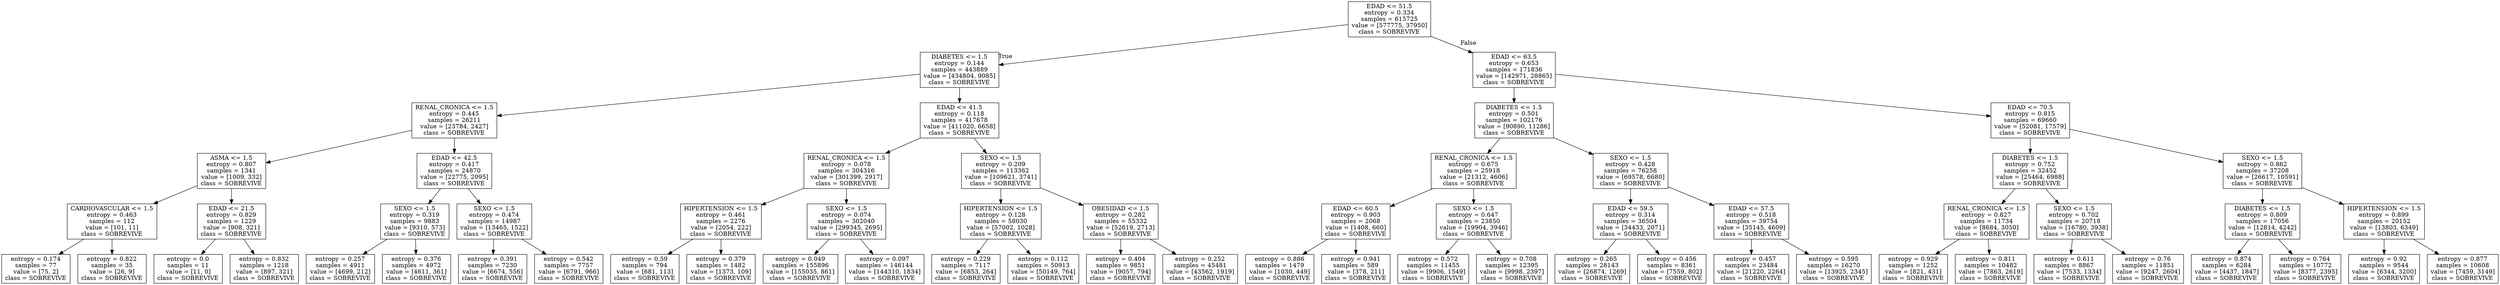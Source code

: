 digraph Tree {
node [shape=box] ;
0 [label="EDAD <= 51.5\nentropy = 0.334\nsamples = 615725\nvalue = [577775, 37950]\nclass = SOBREVIVE"] ;
1 [label="DIABETES <= 1.5\nentropy = 0.144\nsamples = 443889\nvalue = [434804, 9085]\nclass = SOBREVIVE"] ;
0 -> 1 [labeldistance=2.5, labelangle=45, headlabel="True"] ;
2 [label="RENAL_CRONICA <= 1.5\nentropy = 0.445\nsamples = 26211\nvalue = [23784, 2427]\nclass = SOBREVIVE"] ;
1 -> 2 ;
3 [label="ASMA <= 1.5\nentropy = 0.807\nsamples = 1341\nvalue = [1009, 332]\nclass = SOBREVIVE"] ;
2 -> 3 ;
4 [label="CARDIOVASCULAR <= 1.5\nentropy = 0.463\nsamples = 112\nvalue = [101, 11]\nclass = SOBREVIVE"] ;
3 -> 4 ;
5 [label="entropy = 0.174\nsamples = 77\nvalue = [75, 2]\nclass = SOBREVIVE"] ;
4 -> 5 ;
6 [label="entropy = 0.822\nsamples = 35\nvalue = [26, 9]\nclass = SOBREVIVE"] ;
4 -> 6 ;
7 [label="EDAD <= 21.5\nentropy = 0.829\nsamples = 1229\nvalue = [908, 321]\nclass = SOBREVIVE"] ;
3 -> 7 ;
8 [label="entropy = 0.0\nsamples = 11\nvalue = [11, 0]\nclass = SOBREVIVE"] ;
7 -> 8 ;
9 [label="entropy = 0.832\nsamples = 1218\nvalue = [897, 321]\nclass = SOBREVIVE"] ;
7 -> 9 ;
10 [label="EDAD <= 42.5\nentropy = 0.417\nsamples = 24870\nvalue = [22775, 2095]\nclass = SOBREVIVE"] ;
2 -> 10 ;
11 [label="SEXO <= 1.5\nentropy = 0.319\nsamples = 9883\nvalue = [9310, 573]\nclass = SOBREVIVE"] ;
10 -> 11 ;
12 [label="entropy = 0.257\nsamples = 4911\nvalue = [4699, 212]\nclass = SOBREVIVE"] ;
11 -> 12 ;
13 [label="entropy = 0.376\nsamples = 4972\nvalue = [4611, 361]\nclass = SOBREVIVE"] ;
11 -> 13 ;
14 [label="SEXO <= 1.5\nentropy = 0.474\nsamples = 14987\nvalue = [13465, 1522]\nclass = SOBREVIVE"] ;
10 -> 14 ;
15 [label="entropy = 0.391\nsamples = 7230\nvalue = [6674, 556]\nclass = SOBREVIVE"] ;
14 -> 15 ;
16 [label="entropy = 0.542\nsamples = 7757\nvalue = [6791, 966]\nclass = SOBREVIVE"] ;
14 -> 16 ;
17 [label="EDAD <= 41.5\nentropy = 0.118\nsamples = 417678\nvalue = [411020, 6658]\nclass = SOBREVIVE"] ;
1 -> 17 ;
18 [label="RENAL_CRONICA <= 1.5\nentropy = 0.078\nsamples = 304316\nvalue = [301399, 2917]\nclass = SOBREVIVE"] ;
17 -> 18 ;
19 [label="HIPERTENSION <= 1.5\nentropy = 0.461\nsamples = 2276\nvalue = [2054, 222]\nclass = SOBREVIVE"] ;
18 -> 19 ;
20 [label="entropy = 0.59\nsamples = 794\nvalue = [681, 113]\nclass = SOBREVIVE"] ;
19 -> 20 ;
21 [label="entropy = 0.379\nsamples = 1482\nvalue = [1373, 109]\nclass = SOBREVIVE"] ;
19 -> 21 ;
22 [label="SEXO <= 1.5\nentropy = 0.074\nsamples = 302040\nvalue = [299345, 2695]\nclass = SOBREVIVE"] ;
18 -> 22 ;
23 [label="entropy = 0.049\nsamples = 155896\nvalue = [155035, 861]\nclass = SOBREVIVE"] ;
22 -> 23 ;
24 [label="entropy = 0.097\nsamples = 146144\nvalue = [144310, 1834]\nclass = SOBREVIVE"] ;
22 -> 24 ;
25 [label="SEXO <= 1.5\nentropy = 0.209\nsamples = 113362\nvalue = [109621, 3741]\nclass = SOBREVIVE"] ;
17 -> 25 ;
26 [label="HIPERTENSION <= 1.5\nentropy = 0.128\nsamples = 58030\nvalue = [57002, 1028]\nclass = SOBREVIVE"] ;
25 -> 26 ;
27 [label="entropy = 0.229\nsamples = 7117\nvalue = [6853, 264]\nclass = SOBREVIVE"] ;
26 -> 27 ;
28 [label="entropy = 0.112\nsamples = 50913\nvalue = [50149, 764]\nclass = SOBREVIVE"] ;
26 -> 28 ;
29 [label="OBESIDAD <= 1.5\nentropy = 0.282\nsamples = 55332\nvalue = [52619, 2713]\nclass = SOBREVIVE"] ;
25 -> 29 ;
30 [label="entropy = 0.404\nsamples = 9851\nvalue = [9057, 794]\nclass = SOBREVIVE"] ;
29 -> 30 ;
31 [label="entropy = 0.252\nsamples = 45481\nvalue = [43562, 1919]\nclass = SOBREVIVE"] ;
29 -> 31 ;
32 [label="EDAD <= 63.5\nentropy = 0.653\nsamples = 171836\nvalue = [142971, 28865]\nclass = SOBREVIVE"] ;
0 -> 32 [labeldistance=2.5, labelangle=-45, headlabel="False"] ;
33 [label="DIABETES <= 1.5\nentropy = 0.501\nsamples = 102176\nvalue = [90890, 11286]\nclass = SOBREVIVE"] ;
32 -> 33 ;
34 [label="RENAL_CRONICA <= 1.5\nentropy = 0.675\nsamples = 25918\nvalue = [21312, 4606]\nclass = SOBREVIVE"] ;
33 -> 34 ;
35 [label="EDAD <= 60.5\nentropy = 0.903\nsamples = 2068\nvalue = [1408, 660]\nclass = SOBREVIVE"] ;
34 -> 35 ;
36 [label="entropy = 0.886\nsamples = 1479\nvalue = [1030, 449]\nclass = SOBREVIVE"] ;
35 -> 36 ;
37 [label="entropy = 0.941\nsamples = 589\nvalue = [378, 211]\nclass = SOBREVIVE"] ;
35 -> 37 ;
38 [label="SEXO <= 1.5\nentropy = 0.647\nsamples = 23850\nvalue = [19904, 3946]\nclass = SOBREVIVE"] ;
34 -> 38 ;
39 [label="entropy = 0.572\nsamples = 11455\nvalue = [9906, 1549]\nclass = SOBREVIVE"] ;
38 -> 39 ;
40 [label="entropy = 0.708\nsamples = 12395\nvalue = [9998, 2397]\nclass = SOBREVIVE"] ;
38 -> 40 ;
41 [label="SEXO <= 1.5\nentropy = 0.428\nsamples = 76258\nvalue = [69578, 6680]\nclass = SOBREVIVE"] ;
33 -> 41 ;
42 [label="EDAD <= 59.5\nentropy = 0.314\nsamples = 36504\nvalue = [34433, 2071]\nclass = SOBREVIVE"] ;
41 -> 42 ;
43 [label="entropy = 0.265\nsamples = 28143\nvalue = [26874, 1269]\nclass = SOBREVIVE"] ;
42 -> 43 ;
44 [label="entropy = 0.456\nsamples = 8361\nvalue = [7559, 802]\nclass = SOBREVIVE"] ;
42 -> 44 ;
45 [label="EDAD <= 57.5\nentropy = 0.518\nsamples = 39754\nvalue = [35145, 4609]\nclass = SOBREVIVE"] ;
41 -> 45 ;
46 [label="entropy = 0.457\nsamples = 23484\nvalue = [21220, 2264]\nclass = SOBREVIVE"] ;
45 -> 46 ;
47 [label="entropy = 0.595\nsamples = 16270\nvalue = [13925, 2345]\nclass = SOBREVIVE"] ;
45 -> 47 ;
48 [label="EDAD <= 70.5\nentropy = 0.815\nsamples = 69660\nvalue = [52081, 17579]\nclass = SOBREVIVE"] ;
32 -> 48 ;
49 [label="DIABETES <= 1.5\nentropy = 0.752\nsamples = 32452\nvalue = [25464, 6988]\nclass = SOBREVIVE"] ;
48 -> 49 ;
50 [label="RENAL_CRONICA <= 1.5\nentropy = 0.827\nsamples = 11734\nvalue = [8684, 3050]\nclass = SOBREVIVE"] ;
49 -> 50 ;
51 [label="entropy = 0.929\nsamples = 1252\nvalue = [821, 431]\nclass = SOBREVIVE"] ;
50 -> 51 ;
52 [label="entropy = 0.811\nsamples = 10482\nvalue = [7863, 2619]\nclass = SOBREVIVE"] ;
50 -> 52 ;
53 [label="SEXO <= 1.5\nentropy = 0.702\nsamples = 20718\nvalue = [16780, 3938]\nclass = SOBREVIVE"] ;
49 -> 53 ;
54 [label="entropy = 0.611\nsamples = 8867\nvalue = [7533, 1334]\nclass = SOBREVIVE"] ;
53 -> 54 ;
55 [label="entropy = 0.76\nsamples = 11851\nvalue = [9247, 2604]\nclass = SOBREVIVE"] ;
53 -> 55 ;
56 [label="SEXO <= 1.5\nentropy = 0.862\nsamples = 37208\nvalue = [26617, 10591]\nclass = SOBREVIVE"] ;
48 -> 56 ;
57 [label="DIABETES <= 1.5\nentropy = 0.809\nsamples = 17056\nvalue = [12814, 4242]\nclass = SOBREVIVE"] ;
56 -> 57 ;
58 [label="entropy = 0.874\nsamples = 6284\nvalue = [4437, 1847]\nclass = SOBREVIVE"] ;
57 -> 58 ;
59 [label="entropy = 0.764\nsamples = 10772\nvalue = [8377, 2395]\nclass = SOBREVIVE"] ;
57 -> 59 ;
60 [label="HIPERTENSION <= 1.5\nentropy = 0.899\nsamples = 20152\nvalue = [13803, 6349]\nclass = SOBREVIVE"] ;
56 -> 60 ;
61 [label="entropy = 0.92\nsamples = 9544\nvalue = [6344, 3200]\nclass = SOBREVIVE"] ;
60 -> 61 ;
62 [label="entropy = 0.877\nsamples = 10608\nvalue = [7459, 3149]\nclass = SOBREVIVE"] ;
60 -> 62 ;
}